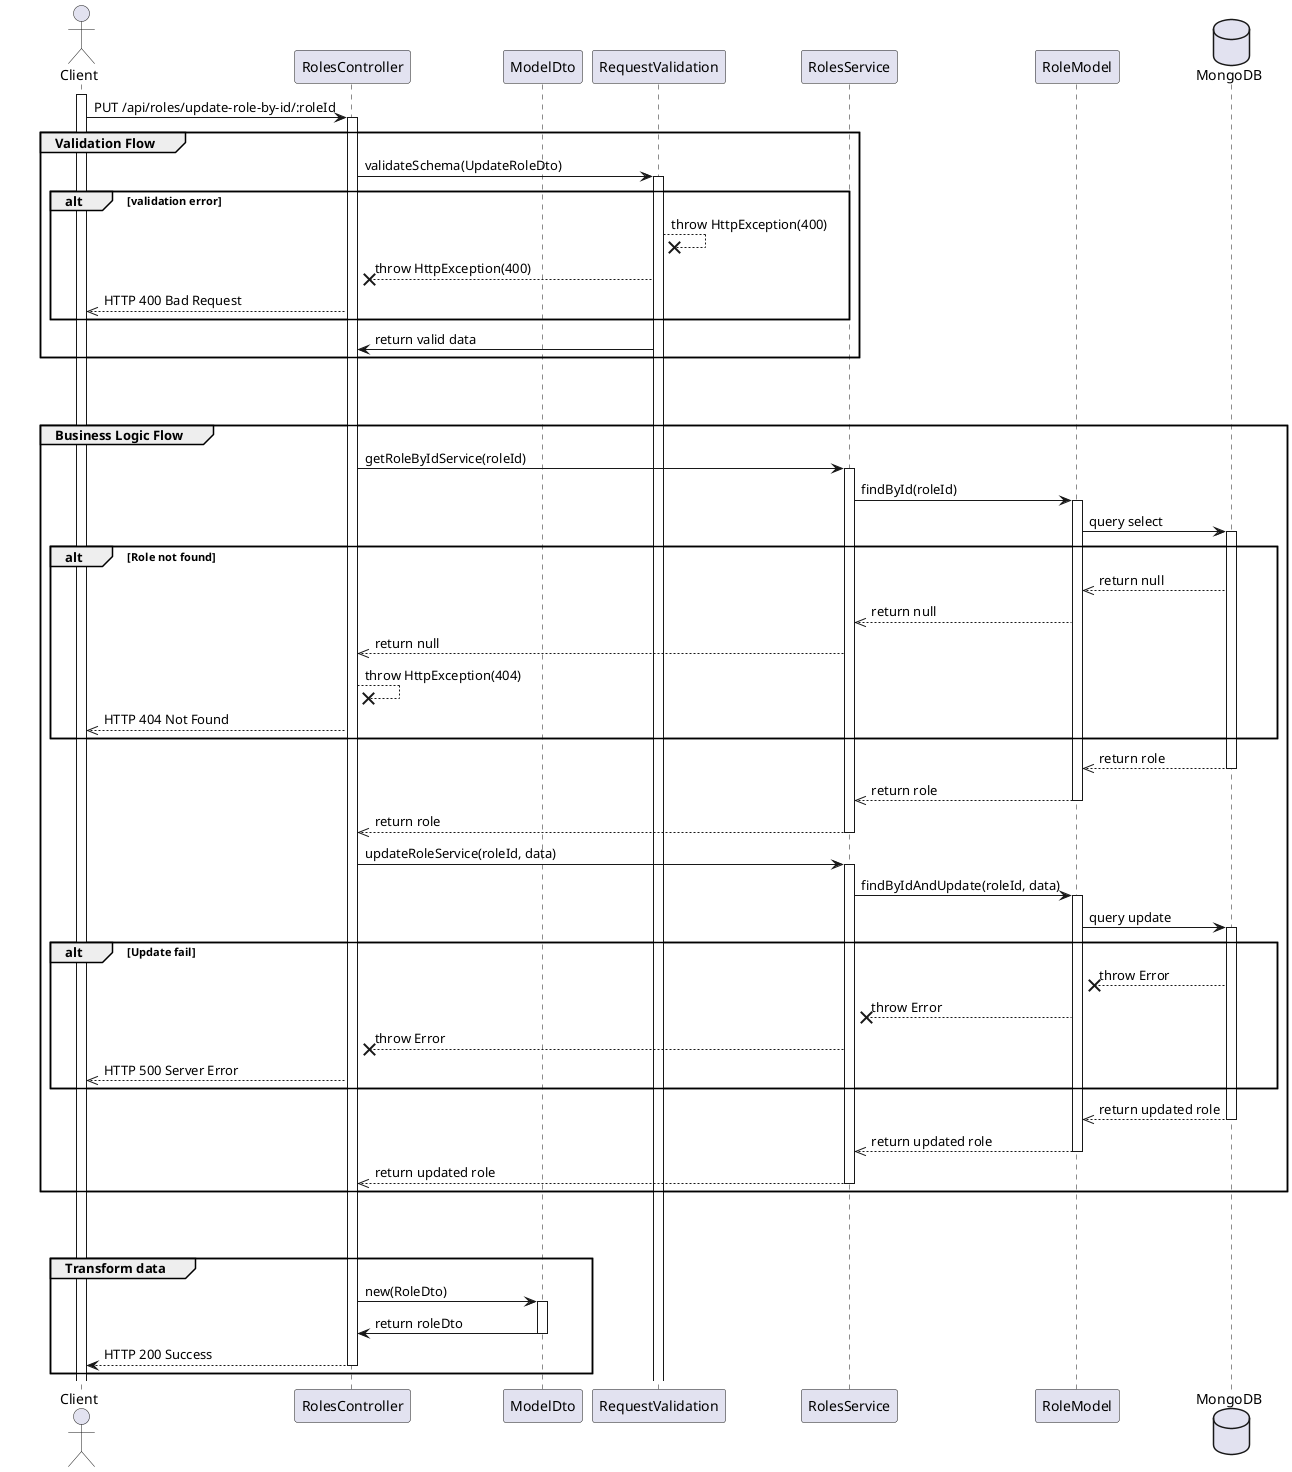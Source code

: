@startuml Update Role

actor Client
participant RolesController
participant ModelDto
participant RequestValidation
participant RolesService
participant RoleModel
database MongoDB

activate Client
Client -> RolesController: PUT /api/roles/update-role-by-id/:roleId
activate RolesController

group Validation Flow
    RolesController -> RequestValidation: validateSchema(UpdateRoleDto)
    activate RequestValidation
    
    alt validation error
        RequestValidation --x RequestValidation: throw HttpException(400)
        RequestValidation --x RolesController: throw HttpException(400)
        RolesController -->> Client: HTTP 400 Bad Request
    end

    RequestValidation -> RolesController: return valid data
end

break
break

group Business Logic Flow
    RolesController -> RolesService: getRoleByIdService(roleId)
    activate RolesService
    RolesService -> RoleModel: findById(roleId)
    activate RoleModel
    RoleModel -> MongoDB: query select
    activate MongoDB

    alt Role not found
        MongoDB -->> RoleModel: return null
        RoleModel -->> RolesService: return null
        RolesService -->> RolesController: return null
        RolesController --x RolesController: throw HttpException(404)
        RolesController -->> Client: HTTP 404 Not Found
    end

    MongoDB -->> RoleModel: return role
    deactivate MongoDB
    RoleModel -->> RolesService: return role
    deactivate RoleModel
    RolesService -->> RolesController: return role
    deactivate RolesService

    RolesController -> RolesService: updateRoleService(roleId, data)
    activate RolesService
    RolesService -> RoleModel: findByIdAndUpdate(roleId, data)
    activate RoleModel
    RoleModel -> MongoDB: query update
    activate MongoDB

    alt Update fail
        MongoDB --x RoleModel: throw Error
        RoleModel --x RolesService: throw Error  
        RolesService --x RolesController: throw Error
        RolesController -->> Client: HTTP 500 Server Error
    end

    MongoDB -->> RoleModel: return updated role
    deactivate MongoDB
    RoleModel -->> RolesService: return updated role
    deactivate RoleModel
    RolesService -->> RolesController: return updated role
    deactivate RolesService
end

break
break

group Transform data
    RolesController -> ModelDto: new(RoleDto)
    activate ModelDto
    ModelDto -> RolesController: return roleDto
    deactivate ModelDto

    RolesController --> Client: HTTP 200 Success
    deactivate RolesController
end

@enduml